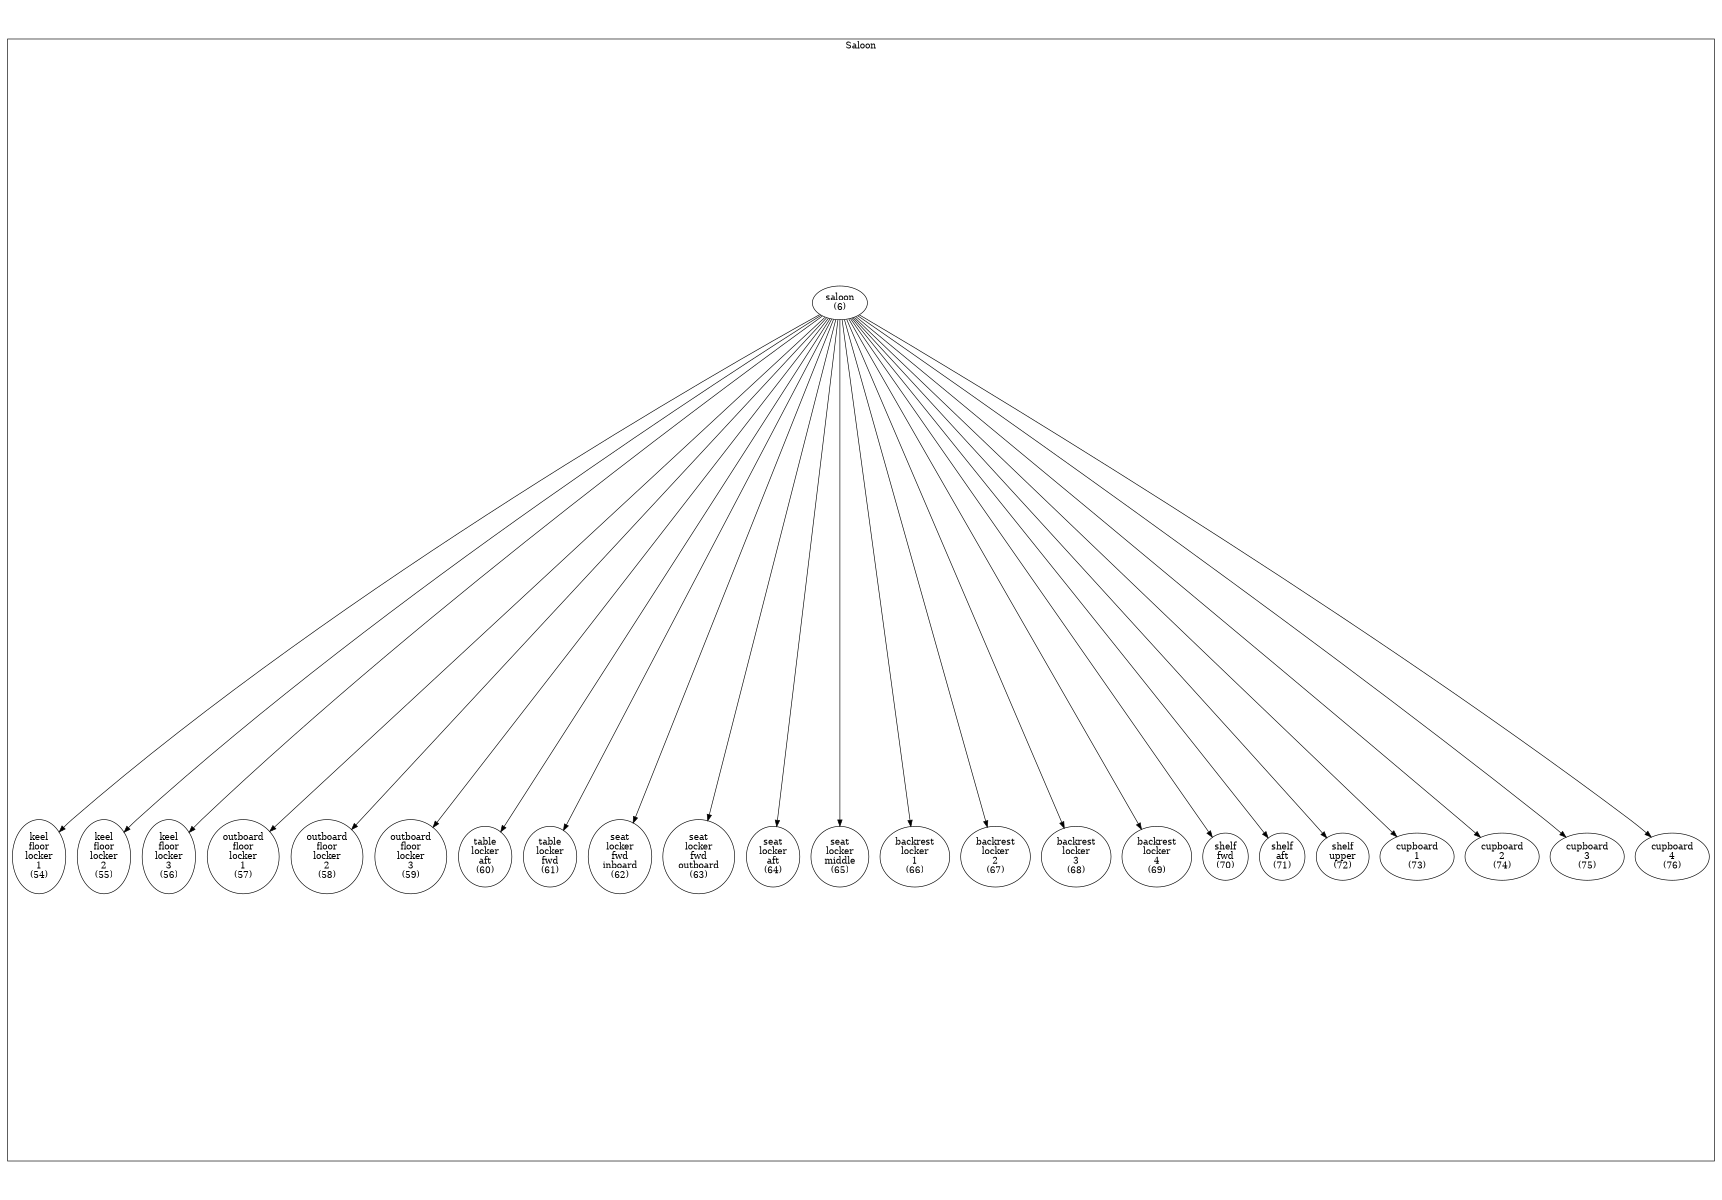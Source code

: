 digraph namadgi3 {
  size="11.5,8";
  ratio=fill;
    S6  [label="saloon
(6)"];
    S54  [label="keel
floor
locker
1
(54)"];
    S55  [label="keel
floor
locker
2
(55)"];
    S56  [label="keel
floor
locker
3
(56)"];
    S57  [label="outboard
floor
locker
1
(57)"];
    S58  [label="outboard
floor
locker
2
(58)"];
    S59  [label="outboard
floor
locker
3
(59)"];
    S60  [label="table
locker
aft
(60)"];
    S61  [label="table
locker
fwd
(61)"];
    S62  [label="seat
locker
fwd
inboard
(62)"];
    S63  [label="seat
locker
fwd
outboard
(63)"];
    S64  [label="seat
locker
aft
(64)"];
    S65  [label="seat
locker
middle
(65)"];
    S66  [label="backrest
locker
1
(66)"];
    S67  [label="backrest
locker
2
(67)"];
    S68  [label="backrest
locker
3
(68)"];
    S69  [label="backrest
locker
4
(69)"];
    S70  [label="shelf
fwd
(70)"];
    S71  [label="shelf
aft
(71)"];
    S72  [label="shelf
upper
(72)"];
    S73  [label="cupboard
1
(73)"];
    S74  [label="cupboard
2
(74)"];
    S75  [label="cupboard
3
(75)"];
    S76  [label="cupboard
4
(76)"];

   S6 -> S54;
   S6 -> S55;
   S6 -> S56;
   S6 -> S57;
   S6 -> S58;
   S6 -> S59;
   S6 -> S60;
   S6 -> S61;
   S6 -> S62;
   S6 -> S63;
   S6 -> S64;
   S6 -> S65;
   S6 -> S66;
   S6 -> S67;
   S6 -> S68;
   S6 -> S69;
   S6 -> S70;
   S6 -> S71;
   S6 -> S72;
   S6 -> S73;
   S6 -> S74;
   S6 -> S75;
   S6 -> S76;
   subgraph "cluster_Saloon"  {label="Saloon"; S6; S54; S55; S56; S57; S58; S59; S60; S61; S62; S63; S64; S65; S66; S67; S68; S69; S70; S71; S72; S73; S74; S75; S76; }
}
